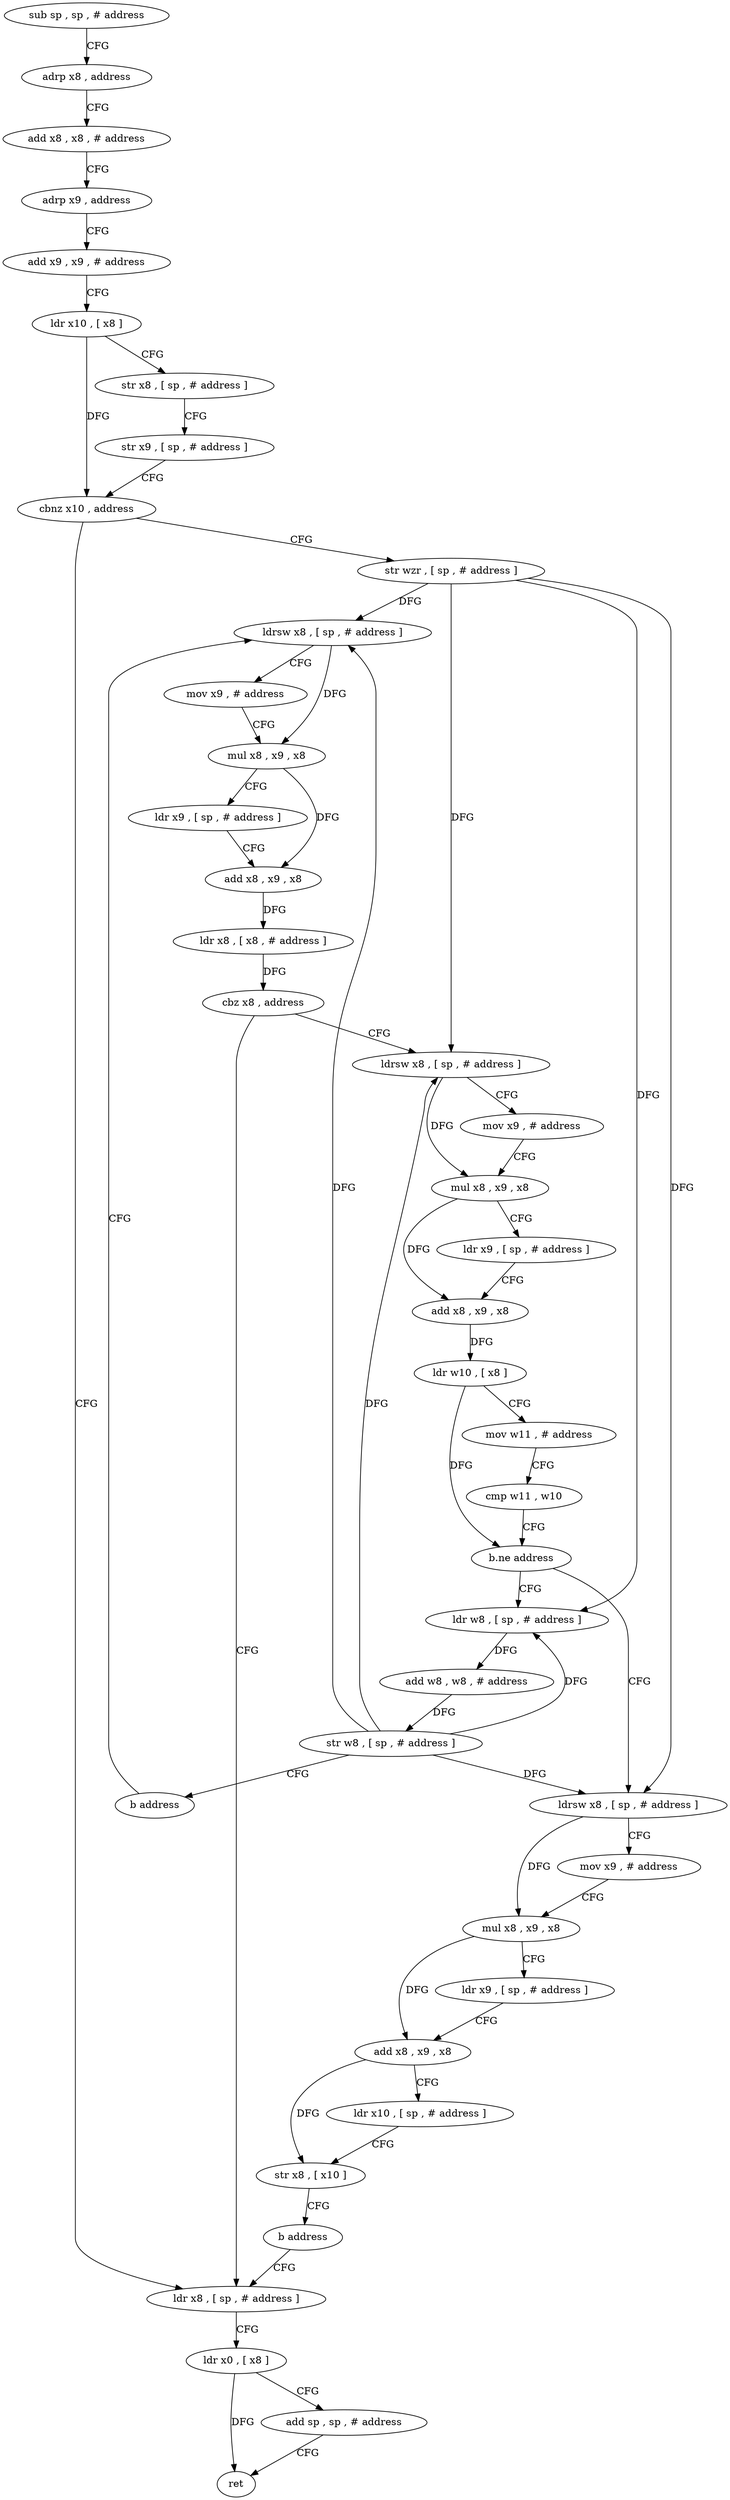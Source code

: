 digraph "func" {
"4285452" [label = "sub sp , sp , # address" ]
"4285456" [label = "adrp x8 , address" ]
"4285460" [label = "add x8 , x8 , # address" ]
"4285464" [label = "adrp x9 , address" ]
"4285468" [label = "add x9 , x9 , # address" ]
"4285472" [label = "ldr x10 , [ x8 ]" ]
"4285476" [label = "str x8 , [ sp , # address ]" ]
"4285480" [label = "str x9 , [ sp , # address ]" ]
"4285484" [label = "cbnz x10 , address" ]
"4285604" [label = "ldr x8 , [ sp , # address ]" ]
"4285488" [label = "str wzr , [ sp , # address ]" ]
"4285608" [label = "ldr x0 , [ x8 ]" ]
"4285612" [label = "add sp , sp , # address" ]
"4285616" [label = "ret" ]
"4285492" [label = "ldrsw x8 , [ sp , # address ]" ]
"4285520" [label = "ldrsw x8 , [ sp , # address ]" ]
"4285524" [label = "mov x9 , # address" ]
"4285528" [label = "mul x8 , x9 , x8" ]
"4285532" [label = "ldr x9 , [ sp , # address ]" ]
"4285536" [label = "add x8 , x9 , x8" ]
"4285540" [label = "ldr w10 , [ x8 ]" ]
"4285544" [label = "mov w11 , # address" ]
"4285548" [label = "cmp w11 , w10" ]
"4285552" [label = "b.ne address" ]
"4285588" [label = "ldr w8 , [ sp , # address ]" ]
"4285556" [label = "ldrsw x8 , [ sp , # address ]" ]
"4285592" [label = "add w8 , w8 , # address" ]
"4285596" [label = "str w8 , [ sp , # address ]" ]
"4285600" [label = "b address" ]
"4285560" [label = "mov x9 , # address" ]
"4285564" [label = "mul x8 , x9 , x8" ]
"4285568" [label = "ldr x9 , [ sp , # address ]" ]
"4285572" [label = "add x8 , x9 , x8" ]
"4285576" [label = "ldr x10 , [ sp , # address ]" ]
"4285580" [label = "str x8 , [ x10 ]" ]
"4285584" [label = "b address" ]
"4285496" [label = "mov x9 , # address" ]
"4285500" [label = "mul x8 , x9 , x8" ]
"4285504" [label = "ldr x9 , [ sp , # address ]" ]
"4285508" [label = "add x8 , x9 , x8" ]
"4285512" [label = "ldr x8 , [ x8 , # address ]" ]
"4285516" [label = "cbz x8 , address" ]
"4285452" -> "4285456" [ label = "CFG" ]
"4285456" -> "4285460" [ label = "CFG" ]
"4285460" -> "4285464" [ label = "CFG" ]
"4285464" -> "4285468" [ label = "CFG" ]
"4285468" -> "4285472" [ label = "CFG" ]
"4285472" -> "4285476" [ label = "CFG" ]
"4285472" -> "4285484" [ label = "DFG" ]
"4285476" -> "4285480" [ label = "CFG" ]
"4285480" -> "4285484" [ label = "CFG" ]
"4285484" -> "4285604" [ label = "CFG" ]
"4285484" -> "4285488" [ label = "CFG" ]
"4285604" -> "4285608" [ label = "CFG" ]
"4285488" -> "4285492" [ label = "DFG" ]
"4285488" -> "4285520" [ label = "DFG" ]
"4285488" -> "4285588" [ label = "DFG" ]
"4285488" -> "4285556" [ label = "DFG" ]
"4285608" -> "4285612" [ label = "CFG" ]
"4285608" -> "4285616" [ label = "DFG" ]
"4285612" -> "4285616" [ label = "CFG" ]
"4285492" -> "4285496" [ label = "CFG" ]
"4285492" -> "4285500" [ label = "DFG" ]
"4285520" -> "4285524" [ label = "CFG" ]
"4285520" -> "4285528" [ label = "DFG" ]
"4285524" -> "4285528" [ label = "CFG" ]
"4285528" -> "4285532" [ label = "CFG" ]
"4285528" -> "4285536" [ label = "DFG" ]
"4285532" -> "4285536" [ label = "CFG" ]
"4285536" -> "4285540" [ label = "DFG" ]
"4285540" -> "4285544" [ label = "CFG" ]
"4285540" -> "4285552" [ label = "DFG" ]
"4285544" -> "4285548" [ label = "CFG" ]
"4285548" -> "4285552" [ label = "CFG" ]
"4285552" -> "4285588" [ label = "CFG" ]
"4285552" -> "4285556" [ label = "CFG" ]
"4285588" -> "4285592" [ label = "DFG" ]
"4285556" -> "4285560" [ label = "CFG" ]
"4285556" -> "4285564" [ label = "DFG" ]
"4285592" -> "4285596" [ label = "DFG" ]
"4285596" -> "4285600" [ label = "CFG" ]
"4285596" -> "4285492" [ label = "DFG" ]
"4285596" -> "4285520" [ label = "DFG" ]
"4285596" -> "4285588" [ label = "DFG" ]
"4285596" -> "4285556" [ label = "DFG" ]
"4285600" -> "4285492" [ label = "CFG" ]
"4285560" -> "4285564" [ label = "CFG" ]
"4285564" -> "4285568" [ label = "CFG" ]
"4285564" -> "4285572" [ label = "DFG" ]
"4285568" -> "4285572" [ label = "CFG" ]
"4285572" -> "4285576" [ label = "CFG" ]
"4285572" -> "4285580" [ label = "DFG" ]
"4285576" -> "4285580" [ label = "CFG" ]
"4285580" -> "4285584" [ label = "CFG" ]
"4285584" -> "4285604" [ label = "CFG" ]
"4285496" -> "4285500" [ label = "CFG" ]
"4285500" -> "4285504" [ label = "CFG" ]
"4285500" -> "4285508" [ label = "DFG" ]
"4285504" -> "4285508" [ label = "CFG" ]
"4285508" -> "4285512" [ label = "DFG" ]
"4285512" -> "4285516" [ label = "DFG" ]
"4285516" -> "4285604" [ label = "CFG" ]
"4285516" -> "4285520" [ label = "CFG" ]
}
